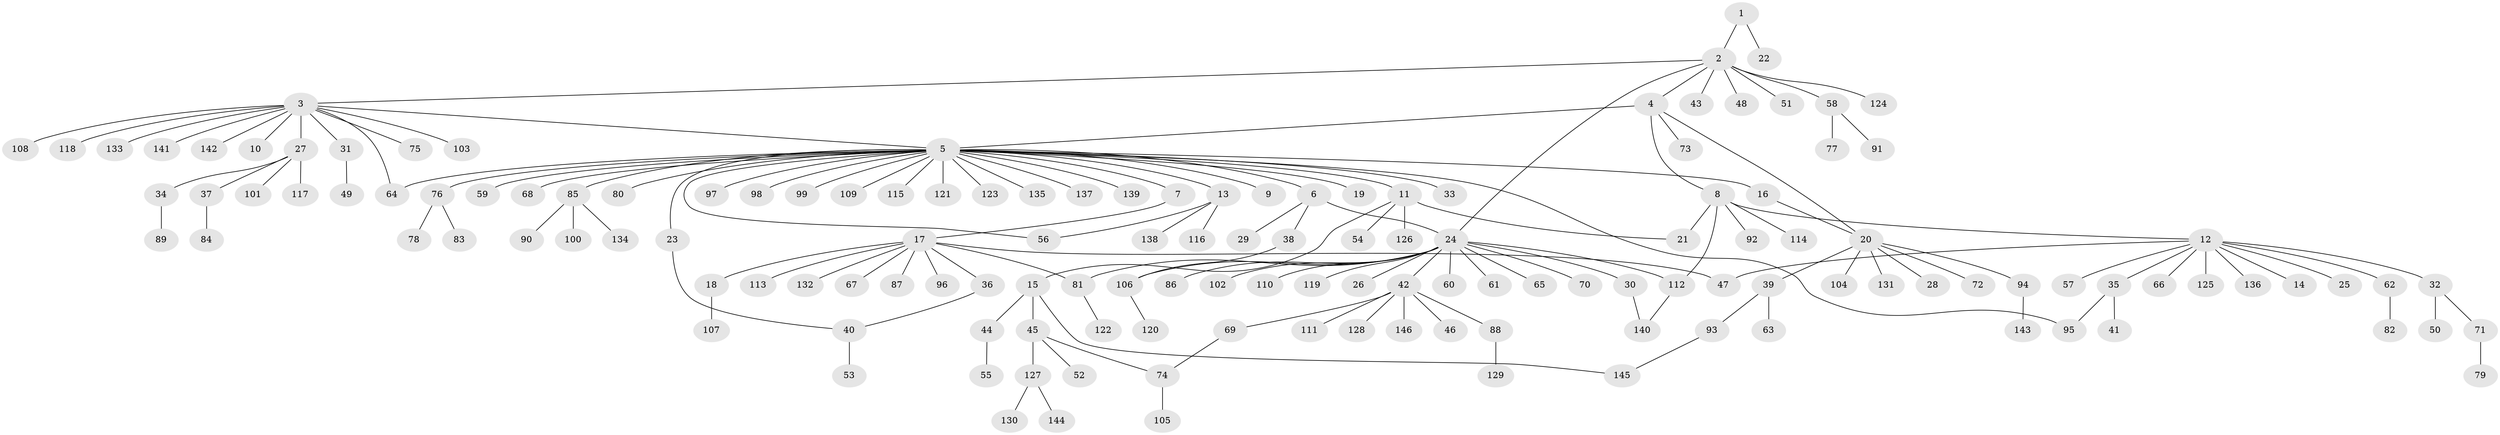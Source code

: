 // coarse degree distribution, {2: 0.16806722689075632, 10: 0.025210084033613446, 12: 0.008403361344537815, 4: 0.04201680672268908, 28: 0.008403361344537815, 5: 0.01680672268907563, 1: 0.6470588235294118, 3: 0.058823529411764705, 7: 0.008403361344537815, 15: 0.008403361344537815, 6: 0.008403361344537815}
// Generated by graph-tools (version 1.1) at 2025/41/03/06/25 10:41:47]
// undirected, 146 vertices, 160 edges
graph export_dot {
graph [start="1"]
  node [color=gray90,style=filled];
  1;
  2;
  3;
  4;
  5;
  6;
  7;
  8;
  9;
  10;
  11;
  12;
  13;
  14;
  15;
  16;
  17;
  18;
  19;
  20;
  21;
  22;
  23;
  24;
  25;
  26;
  27;
  28;
  29;
  30;
  31;
  32;
  33;
  34;
  35;
  36;
  37;
  38;
  39;
  40;
  41;
  42;
  43;
  44;
  45;
  46;
  47;
  48;
  49;
  50;
  51;
  52;
  53;
  54;
  55;
  56;
  57;
  58;
  59;
  60;
  61;
  62;
  63;
  64;
  65;
  66;
  67;
  68;
  69;
  70;
  71;
  72;
  73;
  74;
  75;
  76;
  77;
  78;
  79;
  80;
  81;
  82;
  83;
  84;
  85;
  86;
  87;
  88;
  89;
  90;
  91;
  92;
  93;
  94;
  95;
  96;
  97;
  98;
  99;
  100;
  101;
  102;
  103;
  104;
  105;
  106;
  107;
  108;
  109;
  110;
  111;
  112;
  113;
  114;
  115;
  116;
  117;
  118;
  119;
  120;
  121;
  122;
  123;
  124;
  125;
  126;
  127;
  128;
  129;
  130;
  131;
  132;
  133;
  134;
  135;
  136;
  137;
  138;
  139;
  140;
  141;
  142;
  143;
  144;
  145;
  146;
  1 -- 2;
  1 -- 22;
  2 -- 3;
  2 -- 4;
  2 -- 24;
  2 -- 43;
  2 -- 48;
  2 -- 51;
  2 -- 58;
  2 -- 124;
  3 -- 5;
  3 -- 10;
  3 -- 27;
  3 -- 31;
  3 -- 64;
  3 -- 75;
  3 -- 103;
  3 -- 108;
  3 -- 118;
  3 -- 133;
  3 -- 141;
  3 -- 142;
  4 -- 5;
  4 -- 8;
  4 -- 20;
  4 -- 73;
  5 -- 6;
  5 -- 7;
  5 -- 9;
  5 -- 11;
  5 -- 13;
  5 -- 16;
  5 -- 19;
  5 -- 23;
  5 -- 33;
  5 -- 56;
  5 -- 59;
  5 -- 64;
  5 -- 68;
  5 -- 76;
  5 -- 80;
  5 -- 85;
  5 -- 95;
  5 -- 97;
  5 -- 98;
  5 -- 99;
  5 -- 109;
  5 -- 115;
  5 -- 121;
  5 -- 123;
  5 -- 135;
  5 -- 137;
  5 -- 139;
  6 -- 24;
  6 -- 29;
  6 -- 38;
  7 -- 17;
  8 -- 12;
  8 -- 21;
  8 -- 92;
  8 -- 112;
  8 -- 114;
  11 -- 15;
  11 -- 21;
  11 -- 54;
  11 -- 126;
  12 -- 14;
  12 -- 25;
  12 -- 32;
  12 -- 35;
  12 -- 47;
  12 -- 57;
  12 -- 62;
  12 -- 66;
  12 -- 125;
  12 -- 136;
  13 -- 56;
  13 -- 116;
  13 -- 138;
  15 -- 44;
  15 -- 45;
  15 -- 145;
  16 -- 20;
  17 -- 18;
  17 -- 36;
  17 -- 47;
  17 -- 67;
  17 -- 81;
  17 -- 87;
  17 -- 96;
  17 -- 113;
  17 -- 132;
  18 -- 107;
  20 -- 28;
  20 -- 39;
  20 -- 72;
  20 -- 94;
  20 -- 104;
  20 -- 131;
  23 -- 40;
  24 -- 26;
  24 -- 30;
  24 -- 42;
  24 -- 60;
  24 -- 61;
  24 -- 65;
  24 -- 70;
  24 -- 81;
  24 -- 86;
  24 -- 102;
  24 -- 106;
  24 -- 110;
  24 -- 112;
  24 -- 119;
  27 -- 34;
  27 -- 37;
  27 -- 101;
  27 -- 117;
  30 -- 140;
  31 -- 49;
  32 -- 50;
  32 -- 71;
  34 -- 89;
  35 -- 41;
  35 -- 95;
  36 -- 40;
  37 -- 84;
  38 -- 106;
  39 -- 63;
  39 -- 93;
  40 -- 53;
  42 -- 46;
  42 -- 69;
  42 -- 88;
  42 -- 111;
  42 -- 128;
  42 -- 146;
  44 -- 55;
  45 -- 52;
  45 -- 74;
  45 -- 127;
  58 -- 77;
  58 -- 91;
  62 -- 82;
  69 -- 74;
  71 -- 79;
  74 -- 105;
  76 -- 78;
  76 -- 83;
  81 -- 122;
  85 -- 90;
  85 -- 100;
  85 -- 134;
  88 -- 129;
  93 -- 145;
  94 -- 143;
  106 -- 120;
  112 -- 140;
  127 -- 130;
  127 -- 144;
}
